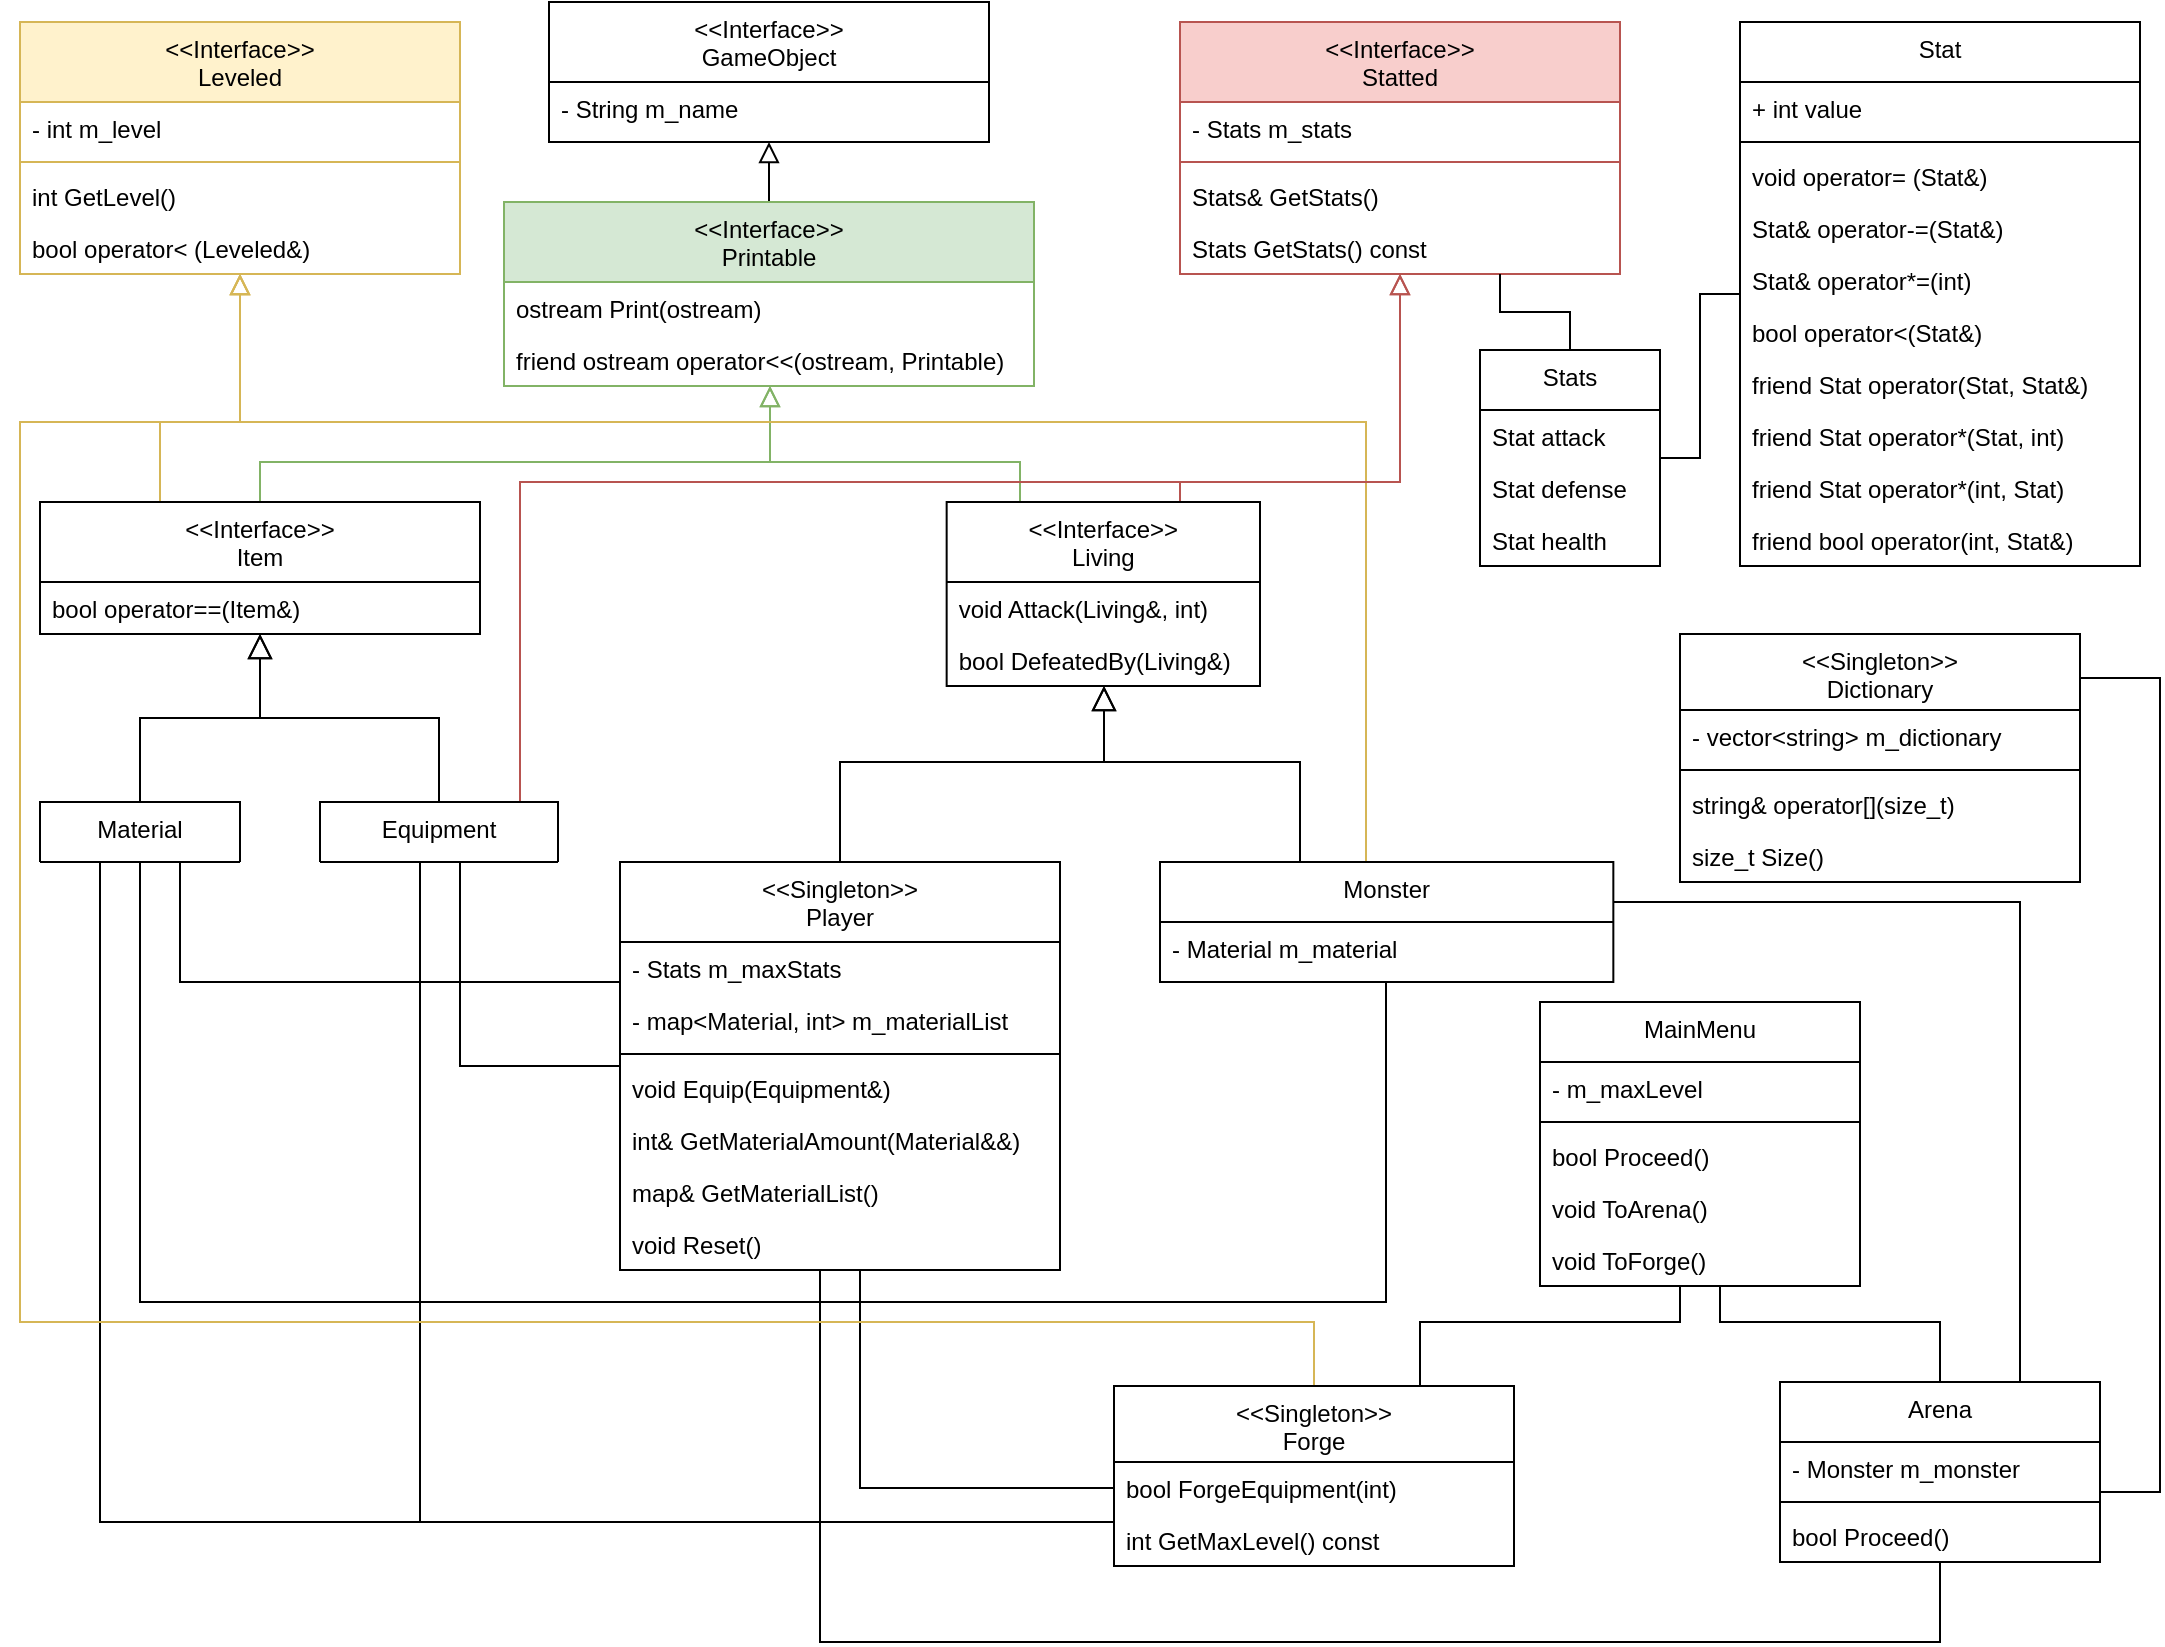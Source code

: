 <mxfile version="13.11.0" type="device"><diagram id="C5RBs43oDa-KdzZeNtuy" name="Page-1"><mxGraphModel dx="1577" dy="1080" grid="1" gridSize="10" guides="1" tooltips="1" connect="1" arrows="1" fold="1" page="1" pageScale="1" pageWidth="1100" pageHeight="850" math="0" shadow="0"><root><mxCell id="WIyWlLk6GJQsqaUBKTNV-0"/><mxCell id="WIyWlLk6GJQsqaUBKTNV-1" parent="WIyWlLk6GJQsqaUBKTNV-0"/><mxCell id="0-HD-9jsTDY50Np6GNXh-8" style="edgeStyle=orthogonalEdgeStyle;rounded=0;orthogonalLoop=1;jettySize=auto;html=1;endArrow=block;endFill=0;endSize=8;fillColor=#d5e8d4;strokeColor=#82b366;" edge="1" parent="WIyWlLk6GJQsqaUBKTNV-1" source="nMBfdWceiO62QXphxKXS-25" target="0-HD-9jsTDY50Np6GNXh-0"><mxGeometry relative="1" as="geometry"><Array as="points"><mxPoint x="510" y="240"/><mxPoint x="385" y="240"/></Array></mxGeometry></mxCell><mxCell id="0-HD-9jsTDY50Np6GNXh-30" style="edgeStyle=orthogonalEdgeStyle;rounded=0;orthogonalLoop=1;jettySize=auto;html=1;endArrow=block;endFill=0;endSize=8;fillColor=#f8cecc;strokeColor=#b85450;" edge="1" parent="WIyWlLk6GJQsqaUBKTNV-1" source="nMBfdWceiO62QXphxKXS-25" target="0-HD-9jsTDY50Np6GNXh-25"><mxGeometry relative="1" as="geometry"><Array as="points"><mxPoint x="590" y="250"/><mxPoint x="700" y="250"/></Array></mxGeometry></mxCell><mxCell id="nMBfdWceiO62QXphxKXS-25" value="&lt;&lt;Interface&gt;&gt;&#xa;Living" style="swimlane;fontStyle=0;align=center;verticalAlign=top;childLayout=stackLayout;horizontal=1;startSize=40;horizontalStack=0;resizeParent=1;resizeLast=0;collapsible=1;marginBottom=0;rounded=0;shadow=0;strokeWidth=1;" parent="WIyWlLk6GJQsqaUBKTNV-1" vertex="1"><mxGeometry x="473.33" y="260" width="156.67" height="92" as="geometry"><mxRectangle x="550" y="140" width="160" height="26" as="alternateBounds"/></mxGeometry></mxCell><mxCell id="nMBfdWceiO62QXphxKXS-31" value="void Attack(Living&amp;, int)" style="text;align=left;verticalAlign=top;spacingLeft=4;spacingRight=4;overflow=hidden;rotatable=0;points=[[0,0.5],[1,0.5]];portConstraint=eastwest;" parent="nMBfdWceiO62QXphxKXS-25" vertex="1"><mxGeometry y="40" width="156.67" height="26" as="geometry"/></mxCell><mxCell id="nMBfdWceiO62QXphxKXS-32" value="bool DefeatedBy(Living&amp;)" style="text;align=left;verticalAlign=top;spacingLeft=4;spacingRight=4;overflow=hidden;rotatable=0;points=[[0,0.5],[1,0.5]];portConstraint=eastwest;" parent="nMBfdWceiO62QXphxKXS-25" vertex="1"><mxGeometry y="66" width="156.67" height="26" as="geometry"/></mxCell><mxCell id="nMBfdWceiO62QXphxKXS-90" style="edgeStyle=orthogonalEdgeStyle;rounded=0;jumpSize=10;orthogonalLoop=1;jettySize=auto;html=1;startSize=10;endArrow=block;endFill=0;endSize=10;exitX=0.5;exitY=0;exitDx=0;exitDy=0;" parent="WIyWlLk6GJQsqaUBKTNV-1" source="nMBfdWceiO62QXphxKXS-66" target="nMBfdWceiO62QXphxKXS-25" edge="1"><mxGeometry relative="1" as="geometry"><Array as="points"><mxPoint x="420" y="390"/><mxPoint x="552" y="390"/></Array></mxGeometry></mxCell><mxCell id="0-HD-9jsTDY50Np6GNXh-46" style="edgeStyle=orthogonalEdgeStyle;rounded=0;orthogonalLoop=1;jettySize=auto;html=1;entryX=0;entryY=0.5;entryDx=0;entryDy=0;endArrow=none;endFill=0;endSize=8;" edge="1" parent="WIyWlLk6GJQsqaUBKTNV-1" source="nMBfdWceiO62QXphxKXS-66" target="nMBfdWceiO62QXphxKXS-142"><mxGeometry relative="1" as="geometry"><Array as="points"><mxPoint x="430" y="753"/></Array></mxGeometry></mxCell><mxCell id="0-HD-9jsTDY50Np6GNXh-47" style="edgeStyle=orthogonalEdgeStyle;rounded=0;orthogonalLoop=1;jettySize=auto;html=1;endArrow=none;endFill=0;endSize=8;" edge="1" parent="WIyWlLk6GJQsqaUBKTNV-1" source="nMBfdWceiO62QXphxKXS-66" target="nMBfdWceiO62QXphxKXS-127"><mxGeometry relative="1" as="geometry"><Array as="points"><mxPoint x="410" y="830"/><mxPoint x="970" y="830"/></Array></mxGeometry></mxCell><mxCell id="nMBfdWceiO62QXphxKXS-66" value="&lt;&lt;Singleton&gt;&gt;&#xa;Player" style="swimlane;fontStyle=0;align=center;verticalAlign=top;childLayout=stackLayout;horizontal=1;startSize=40;horizontalStack=0;resizeParent=1;resizeLast=0;collapsible=1;marginBottom=0;rounded=0;shadow=0;strokeWidth=1;" parent="WIyWlLk6GJQsqaUBKTNV-1" vertex="1"><mxGeometry x="310" y="440" width="220" height="204" as="geometry"><mxRectangle x="550" y="140" width="160" height="26" as="alternateBounds"/></mxGeometry></mxCell><mxCell id="nMBfdWceiO62QXphxKXS-67" value="- Stats m_maxStats" style="text;align=left;verticalAlign=top;spacingLeft=4;spacingRight=4;overflow=hidden;rotatable=0;points=[[0,0.5],[1,0.5]];portConstraint=eastwest;" parent="nMBfdWceiO62QXphxKXS-66" vertex="1"><mxGeometry y="40" width="220" height="26" as="geometry"/></mxCell><mxCell id="nMBfdWceiO62QXphxKXS-93" value="- map&lt;Material, int&gt; m_materialList" style="text;align=left;verticalAlign=top;spacingLeft=4;spacingRight=4;overflow=hidden;rotatable=0;points=[[0,0.5],[1,0.5]];portConstraint=eastwest;" parent="nMBfdWceiO62QXphxKXS-66" vertex="1"><mxGeometry y="66" width="220" height="26" as="geometry"/></mxCell><mxCell id="nMBfdWceiO62QXphxKXS-147" value="" style="line;html=1;strokeWidth=1;align=left;verticalAlign=middle;spacingTop=-1;spacingLeft=3;spacingRight=3;rotatable=0;labelPosition=right;points=[];portConstraint=eastwest;" parent="nMBfdWceiO62QXphxKXS-66" vertex="1"><mxGeometry y="92" width="220" height="8" as="geometry"/></mxCell><mxCell id="0-HD-9jsTDY50Np6GNXh-19" value="void Equip(Equipment&amp;)" style="text;align=left;verticalAlign=top;spacingLeft=4;spacingRight=4;overflow=hidden;rotatable=0;points=[[0,0.5],[1,0.5]];portConstraint=eastwest;" vertex="1" parent="nMBfdWceiO62QXphxKXS-66"><mxGeometry y="100" width="220" height="26" as="geometry"/></mxCell><mxCell id="nMBfdWceiO62QXphxKXS-146" value="int&amp; GetMaterialAmount(Material&amp;&amp;)" style="text;align=left;verticalAlign=top;spacingLeft=4;spacingRight=4;overflow=hidden;rotatable=0;points=[[0,0.5],[1,0.5]];portConstraint=eastwest;" parent="nMBfdWceiO62QXphxKXS-66" vertex="1"><mxGeometry y="126" width="220" height="26" as="geometry"/></mxCell><mxCell id="0-HD-9jsTDY50Np6GNXh-20" value="map&amp; GetMaterialList()" style="text;align=left;verticalAlign=top;spacingLeft=4;spacingRight=4;overflow=hidden;rotatable=0;points=[[0,0.5],[1,0.5]];portConstraint=eastwest;" vertex="1" parent="nMBfdWceiO62QXphxKXS-66"><mxGeometry y="152" width="220" height="26" as="geometry"/></mxCell><mxCell id="0-HD-9jsTDY50Np6GNXh-21" value="void Reset()" style="text;align=left;verticalAlign=top;spacingLeft=4;spacingRight=4;overflow=hidden;rotatable=0;points=[[0,0.5],[1,0.5]];portConstraint=eastwest;" vertex="1" parent="nMBfdWceiO62QXphxKXS-66"><mxGeometry y="178" width="220" height="26" as="geometry"/></mxCell><mxCell id="0-HD-9jsTDY50Np6GNXh-7" style="edgeStyle=orthogonalEdgeStyle;rounded=0;orthogonalLoop=1;jettySize=auto;html=1;endArrow=block;endFill=0;endSize=8;fillColor=#d5e8d4;strokeColor=#82b366;" edge="1" parent="WIyWlLk6GJQsqaUBKTNV-1" source="nMBfdWceiO62QXphxKXS-79" target="0-HD-9jsTDY50Np6GNXh-0"><mxGeometry relative="1" as="geometry"><Array as="points"><mxPoint x="130" y="240"/><mxPoint x="385" y="240"/></Array></mxGeometry></mxCell><mxCell id="0-HD-9jsTDY50Np6GNXh-23" style="edgeStyle=orthogonalEdgeStyle;rounded=0;orthogonalLoop=1;jettySize=auto;html=1;endArrow=block;endFill=0;endSize=8;fillColor=#fff2cc;strokeColor=#d6b656;" edge="1" parent="WIyWlLk6GJQsqaUBKTNV-1" source="nMBfdWceiO62QXphxKXS-79" target="0-HD-9jsTDY50Np6GNXh-11"><mxGeometry relative="1" as="geometry"><Array as="points"><mxPoint x="80" y="220"/><mxPoint x="120" y="220"/></Array></mxGeometry></mxCell><mxCell id="nMBfdWceiO62QXphxKXS-79" value="&lt;&lt;Interface&gt;&gt;&#xa;Item" style="swimlane;fontStyle=0;align=center;verticalAlign=top;childLayout=stackLayout;horizontal=1;startSize=40;horizontalStack=0;resizeParent=1;resizeLast=0;collapsible=1;marginBottom=0;rounded=0;shadow=0;strokeWidth=1;" parent="WIyWlLk6GJQsqaUBKTNV-1" vertex="1"><mxGeometry x="20" y="260" width="220" height="66" as="geometry"><mxRectangle x="550" y="140" width="160" height="26" as="alternateBounds"/></mxGeometry></mxCell><mxCell id="0-HD-9jsTDY50Np6GNXh-24" value="bool operator==(Item&amp;)" style="text;align=left;verticalAlign=top;spacingLeft=4;spacingRight=4;overflow=hidden;rotatable=0;points=[[0,0.5],[1,0.5]];portConstraint=eastwest;" vertex="1" parent="nMBfdWceiO62QXphxKXS-79"><mxGeometry y="40" width="220" height="26" as="geometry"/></mxCell><mxCell id="nMBfdWceiO62QXphxKXS-89" style="edgeStyle=orthogonalEdgeStyle;rounded=0;jumpSize=10;orthogonalLoop=1;jettySize=auto;html=1;startSize=10;endArrow=block;endFill=0;endSize=10;" parent="WIyWlLk6GJQsqaUBKTNV-1" source="nMBfdWceiO62QXphxKXS-85" target="nMBfdWceiO62QXphxKXS-25" edge="1"><mxGeometry relative="1" as="geometry"><Array as="points"><mxPoint x="650" y="390"/><mxPoint x="552" y="390"/></Array></mxGeometry></mxCell><mxCell id="0-HD-9jsTDY50Np6GNXh-22" style="edgeStyle=orthogonalEdgeStyle;rounded=0;orthogonalLoop=1;jettySize=auto;html=1;endArrow=block;endFill=0;endSize=8;fillColor=#fff2cc;strokeColor=#d6b656;" edge="1" parent="WIyWlLk6GJQsqaUBKTNV-1" source="nMBfdWceiO62QXphxKXS-85" target="0-HD-9jsTDY50Np6GNXh-11"><mxGeometry relative="1" as="geometry"><Array as="points"><mxPoint x="683" y="220"/><mxPoint x="120" y="220"/></Array></mxGeometry></mxCell><mxCell id="0-HD-9jsTDY50Np6GNXh-48" style="edgeStyle=orthogonalEdgeStyle;rounded=0;orthogonalLoop=1;jettySize=auto;html=1;endArrow=none;endFill=0;endSize=8;" edge="1" parent="WIyWlLk6GJQsqaUBKTNV-1" source="nMBfdWceiO62QXphxKXS-85" target="nMBfdWceiO62QXphxKXS-127"><mxGeometry relative="1" as="geometry"><Array as="points"><mxPoint x="1010" y="460"/></Array></mxGeometry></mxCell><mxCell id="nMBfdWceiO62QXphxKXS-85" value="Monster" style="swimlane;fontStyle=0;align=center;verticalAlign=top;childLayout=stackLayout;horizontal=1;startSize=30;horizontalStack=0;resizeParent=1;resizeLast=0;collapsible=1;marginBottom=0;rounded=0;shadow=0;strokeWidth=1;" parent="WIyWlLk6GJQsqaUBKTNV-1" vertex="1"><mxGeometry x="580" y="440" width="226.67" height="60" as="geometry"><mxRectangle x="550" y="140" width="160" height="26" as="alternateBounds"/></mxGeometry></mxCell><mxCell id="nMBfdWceiO62QXphxKXS-87" value="- Material m_material" style="text;align=left;verticalAlign=top;spacingLeft=4;spacingRight=4;overflow=hidden;rotatable=0;points=[[0,0.5],[1,0.5]];portConstraint=eastwest;" parent="nMBfdWceiO62QXphxKXS-85" vertex="1"><mxGeometry y="30" width="226.67" height="26" as="geometry"/></mxCell><mxCell id="nMBfdWceiO62QXphxKXS-94" value="&lt;&lt;Interface&gt;&gt;&#xa;GameObject" style="swimlane;fontStyle=0;align=center;verticalAlign=top;childLayout=stackLayout;horizontal=1;startSize=40;horizontalStack=0;resizeParent=1;resizeLast=0;collapsible=1;marginBottom=0;rounded=0;shadow=0;strokeWidth=1;" parent="WIyWlLk6GJQsqaUBKTNV-1" vertex="1"><mxGeometry x="274.5" y="10" width="220" height="70" as="geometry"><mxRectangle x="550" y="140" width="160" height="26" as="alternateBounds"/></mxGeometry></mxCell><mxCell id="nMBfdWceiO62QXphxKXS-95" value="- String m_name" style="text;align=left;verticalAlign=top;spacingLeft=4;spacingRight=4;overflow=hidden;rotatable=0;points=[[0,0.5],[1,0.5]];portConstraint=eastwest;" parent="nMBfdWceiO62QXphxKXS-94" vertex="1"><mxGeometry y="40" width="220" height="26" as="geometry"/></mxCell><mxCell id="nMBfdWceiO62QXphxKXS-105" style="edgeStyle=orthogonalEdgeStyle;rounded=0;jumpSize=10;orthogonalLoop=1;jettySize=auto;html=1;startSize=10;endArrow=block;endFill=0;endSize=10;exitX=0.5;exitY=0;exitDx=0;exitDy=0;" parent="WIyWlLk6GJQsqaUBKTNV-1" source="nMBfdWceiO62QXphxKXS-99" target="nMBfdWceiO62QXphxKXS-79" edge="1"><mxGeometry relative="1" as="geometry"><mxPoint x="40" y="330" as="sourcePoint"/></mxGeometry></mxCell><mxCell id="0-HD-9jsTDY50Np6GNXh-50" style="edgeStyle=orthogonalEdgeStyle;rounded=0;orthogonalLoop=1;jettySize=auto;html=1;endArrow=none;endFill=0;endSize=8;" edge="1" parent="WIyWlLk6GJQsqaUBKTNV-1" source="nMBfdWceiO62QXphxKXS-99" target="nMBfdWceiO62QXphxKXS-141"><mxGeometry relative="1" as="geometry"><Array as="points"><mxPoint x="50" y="770"/></Array></mxGeometry></mxCell><mxCell id="0-HD-9jsTDY50Np6GNXh-52" style="edgeStyle=orthogonalEdgeStyle;rounded=0;orthogonalLoop=1;jettySize=auto;html=1;endArrow=none;endFill=0;endSize=8;" edge="1" parent="WIyWlLk6GJQsqaUBKTNV-1" source="nMBfdWceiO62QXphxKXS-99" target="nMBfdWceiO62QXphxKXS-66"><mxGeometry relative="1" as="geometry"><Array as="points"><mxPoint x="90" y="500"/></Array></mxGeometry></mxCell><mxCell id="0-HD-9jsTDY50Np6GNXh-53" style="edgeStyle=orthogonalEdgeStyle;rounded=0;orthogonalLoop=1;jettySize=auto;html=1;endArrow=none;endFill=0;endSize=8;" edge="1" parent="WIyWlLk6GJQsqaUBKTNV-1" source="nMBfdWceiO62QXphxKXS-99" target="nMBfdWceiO62QXphxKXS-85"><mxGeometry relative="1" as="geometry"><Array as="points"><mxPoint x="70" y="660"/><mxPoint x="693" y="660"/></Array></mxGeometry></mxCell><mxCell id="nMBfdWceiO62QXphxKXS-99" value="Material" style="swimlane;fontStyle=0;align=center;verticalAlign=top;childLayout=stackLayout;horizontal=1;startSize=40;horizontalStack=0;resizeParent=1;resizeLast=0;collapsible=1;marginBottom=0;rounded=0;shadow=0;strokeWidth=1;" parent="WIyWlLk6GJQsqaUBKTNV-1" vertex="1"><mxGeometry x="20" y="410" width="100" height="30" as="geometry"><mxRectangle x="550" y="140" width="160" height="26" as="alternateBounds"/></mxGeometry></mxCell><mxCell id="nMBfdWceiO62QXphxKXS-112" style="edgeStyle=orthogonalEdgeStyle;rounded=0;jumpSize=10;orthogonalLoop=1;jettySize=auto;html=1;startSize=10;endArrow=block;endFill=0;endSize=10;exitX=0.5;exitY=0;exitDx=0;exitDy=0;" parent="WIyWlLk6GJQsqaUBKTNV-1" source="nMBfdWceiO62QXphxKXS-106" target="nMBfdWceiO62QXphxKXS-79" edge="1"><mxGeometry relative="1" as="geometry"><mxPoint x="199" y="330" as="sourcePoint"/></mxGeometry></mxCell><mxCell id="0-HD-9jsTDY50Np6GNXh-31" style="edgeStyle=orthogonalEdgeStyle;rounded=0;orthogonalLoop=1;jettySize=auto;html=1;endArrow=block;endFill=0;endSize=8;fillColor=#f8cecc;strokeColor=#b85450;" edge="1" parent="WIyWlLk6GJQsqaUBKTNV-1" source="nMBfdWceiO62QXphxKXS-106" target="0-HD-9jsTDY50Np6GNXh-25"><mxGeometry relative="1" as="geometry"><Array as="points"><mxPoint x="260" y="250"/><mxPoint x="700" y="250"/></Array></mxGeometry></mxCell><mxCell id="0-HD-9jsTDY50Np6GNXh-49" style="edgeStyle=orthogonalEdgeStyle;rounded=0;orthogonalLoop=1;jettySize=auto;html=1;endArrow=none;endFill=0;endSize=8;" edge="1" parent="WIyWlLk6GJQsqaUBKTNV-1" source="nMBfdWceiO62QXphxKXS-106" target="nMBfdWceiO62QXphxKXS-141"><mxGeometry relative="1" as="geometry"><Array as="points"><mxPoint x="210" y="770"/></Array></mxGeometry></mxCell><mxCell id="0-HD-9jsTDY50Np6GNXh-51" style="edgeStyle=orthogonalEdgeStyle;rounded=0;orthogonalLoop=1;jettySize=auto;html=1;endArrow=none;endFill=0;endSize=8;" edge="1" parent="WIyWlLk6GJQsqaUBKTNV-1" source="nMBfdWceiO62QXphxKXS-106" target="nMBfdWceiO62QXphxKXS-66"><mxGeometry relative="1" as="geometry"><Array as="points"><mxPoint x="230" y="542"/></Array></mxGeometry></mxCell><mxCell id="nMBfdWceiO62QXphxKXS-106" value="Equipment" style="swimlane;fontStyle=0;align=center;verticalAlign=top;childLayout=stackLayout;horizontal=1;startSize=40;horizontalStack=0;resizeParent=1;resizeLast=0;collapsible=1;marginBottom=0;rounded=0;shadow=0;strokeWidth=1;" parent="WIyWlLk6GJQsqaUBKTNV-1" vertex="1"><mxGeometry x="160" y="410" width="119" height="30" as="geometry"><mxRectangle x="550" y="140" width="160" height="26" as="alternateBounds"/></mxGeometry></mxCell><mxCell id="0-HD-9jsTDY50Np6GNXh-44" style="edgeStyle=orthogonalEdgeStyle;rounded=0;orthogonalLoop=1;jettySize=auto;html=1;endArrow=none;endFill=0;endSize=8;" edge="1" parent="WIyWlLk6GJQsqaUBKTNV-1" source="nMBfdWceiO62QXphxKXS-135" target="nMBfdWceiO62QXphxKXS-127"><mxGeometry relative="1" as="geometry"><Array as="points"><mxPoint x="860" y="670"/><mxPoint x="970" y="670"/></Array></mxGeometry></mxCell><mxCell id="0-HD-9jsTDY50Np6GNXh-45" style="edgeStyle=orthogonalEdgeStyle;rounded=0;orthogonalLoop=1;jettySize=auto;html=1;endArrow=none;endFill=0;endSize=8;" edge="1" parent="WIyWlLk6GJQsqaUBKTNV-1" source="nMBfdWceiO62QXphxKXS-135" target="nMBfdWceiO62QXphxKXS-141"><mxGeometry relative="1" as="geometry"><Array as="points"><mxPoint x="840" y="670"/><mxPoint x="710" y="670"/></Array></mxGeometry></mxCell><mxCell id="nMBfdWceiO62QXphxKXS-135" value="MainMenu" style="swimlane;fontStyle=0;align=center;verticalAlign=top;childLayout=stackLayout;horizontal=1;startSize=30;horizontalStack=0;resizeParent=1;resizeLast=0;collapsible=1;marginBottom=0;rounded=0;shadow=0;strokeWidth=1;" parent="WIyWlLk6GJQsqaUBKTNV-1" vertex="1"><mxGeometry x="770" y="510" width="160" height="142" as="geometry"><mxRectangle x="550" y="140" width="160" height="26" as="alternateBounds"/></mxGeometry></mxCell><mxCell id="nMBfdWceiO62QXphxKXS-137" value="- m_maxLevel" style="text;align=left;verticalAlign=top;spacingLeft=4;spacingRight=4;overflow=hidden;rotatable=0;points=[[0,0.5],[1,0.5]];portConstraint=eastwest;" parent="nMBfdWceiO62QXphxKXS-135" vertex="1"><mxGeometry y="30" width="160" height="26" as="geometry"/></mxCell><mxCell id="0-HD-9jsTDY50Np6GNXh-32" value="" style="line;html=1;strokeWidth=1;align=left;verticalAlign=middle;spacingTop=-1;spacingLeft=3;spacingRight=3;rotatable=0;labelPosition=right;points=[];portConstraint=eastwest;" vertex="1" parent="nMBfdWceiO62QXphxKXS-135"><mxGeometry y="56" width="160" height="8" as="geometry"/></mxCell><mxCell id="nMBfdWceiO62QXphxKXS-149" value="bool Proceed()" style="text;align=left;verticalAlign=top;spacingLeft=4;spacingRight=4;overflow=hidden;rotatable=0;points=[[0,0.5],[1,0.5]];portConstraint=eastwest;" parent="nMBfdWceiO62QXphxKXS-135" vertex="1"><mxGeometry y="64" width="160" height="26" as="geometry"/></mxCell><mxCell id="0-HD-9jsTDY50Np6GNXh-33" value="void ToArena()" style="text;align=left;verticalAlign=top;spacingLeft=4;spacingRight=4;overflow=hidden;rotatable=0;points=[[0,0.5],[1,0.5]];portConstraint=eastwest;" vertex="1" parent="nMBfdWceiO62QXphxKXS-135"><mxGeometry y="90" width="160" height="26" as="geometry"/></mxCell><mxCell id="0-HD-9jsTDY50Np6GNXh-34" value="void ToForge()" style="text;align=left;verticalAlign=top;spacingLeft=4;spacingRight=4;overflow=hidden;rotatable=0;points=[[0,0.5],[1,0.5]];portConstraint=eastwest;" vertex="1" parent="nMBfdWceiO62QXphxKXS-135"><mxGeometry y="116" width="160" height="26" as="geometry"/></mxCell><mxCell id="0-HD-9jsTDY50Np6GNXh-37" style="edgeStyle=orthogonalEdgeStyle;rounded=0;orthogonalLoop=1;jettySize=auto;html=1;endArrow=block;endFill=0;endSize=8;fillColor=#fff2cc;strokeColor=#d6b656;" edge="1" parent="WIyWlLk6GJQsqaUBKTNV-1" source="nMBfdWceiO62QXphxKXS-141" target="0-HD-9jsTDY50Np6GNXh-15"><mxGeometry relative="1" as="geometry"><mxPoint x="90" y="200" as="targetPoint"/><Array as="points"><mxPoint x="657" y="670"/><mxPoint x="10" y="670"/><mxPoint x="10" y="220"/><mxPoint x="120" y="220"/></Array></mxGeometry></mxCell><mxCell id="nMBfdWceiO62QXphxKXS-141" value="&lt;&lt;Singleton&gt;&gt;&#xa;Forge" style="swimlane;fontStyle=0;align=center;verticalAlign=top;childLayout=stackLayout;horizontal=1;startSize=38;horizontalStack=0;resizeParent=1;resizeLast=0;collapsible=1;marginBottom=0;rounded=0;shadow=0;strokeWidth=1;" parent="WIyWlLk6GJQsqaUBKTNV-1" vertex="1"><mxGeometry x="557" y="702" width="200" height="90" as="geometry"><mxRectangle x="550" y="140" width="160" height="26" as="alternateBounds"/></mxGeometry></mxCell><mxCell id="nMBfdWceiO62QXphxKXS-142" value="bool ForgeEquipment(int)" style="text;align=left;verticalAlign=top;spacingLeft=4;spacingRight=4;overflow=hidden;rotatable=0;points=[[0,0.5],[1,0.5]];portConstraint=eastwest;" parent="nMBfdWceiO62QXphxKXS-141" vertex="1"><mxGeometry y="38" width="200" height="26" as="geometry"/></mxCell><mxCell id="nMBfdWceiO62QXphxKXS-143" value="int GetMaxLevel() const" style="text;align=left;verticalAlign=top;spacingLeft=4;spacingRight=4;overflow=hidden;rotatable=0;points=[[0,0.5],[1,0.5]];portConstraint=eastwest;" parent="nMBfdWceiO62QXphxKXS-141" vertex="1"><mxGeometry y="64" width="200" height="26" as="geometry"/></mxCell><mxCell id="nMBfdWceiO62QXphxKXS-127" value="Arena" style="swimlane;fontStyle=0;align=center;verticalAlign=top;childLayout=stackLayout;horizontal=1;startSize=30;horizontalStack=0;resizeParent=1;resizeLast=0;collapsible=1;marginBottom=0;rounded=0;shadow=0;strokeWidth=1;" parent="WIyWlLk6GJQsqaUBKTNV-1" vertex="1"><mxGeometry x="890" y="700" width="160" height="90" as="geometry"><mxRectangle x="550" y="140" width="160" height="26" as="alternateBounds"/></mxGeometry></mxCell><mxCell id="nMBfdWceiO62QXphxKXS-128" value="- Monster m_monster" style="text;align=left;verticalAlign=top;spacingLeft=4;spacingRight=4;overflow=hidden;rotatable=0;points=[[0,0.5],[1,0.5]];portConstraint=eastwest;" parent="nMBfdWceiO62QXphxKXS-127" vertex="1"><mxGeometry y="30" width="160" height="26" as="geometry"/></mxCell><mxCell id="0-HD-9jsTDY50Np6GNXh-35" value="" style="line;html=1;strokeWidth=1;align=left;verticalAlign=middle;spacingTop=-1;spacingLeft=3;spacingRight=3;rotatable=0;labelPosition=right;points=[];portConstraint=eastwest;" vertex="1" parent="nMBfdWceiO62QXphxKXS-127"><mxGeometry y="56" width="160" height="8" as="geometry"/></mxCell><mxCell id="0-HD-9jsTDY50Np6GNXh-36" value="bool Proceed()" style="text;align=left;verticalAlign=top;spacingLeft=4;spacingRight=4;overflow=hidden;rotatable=0;points=[[0,0.5],[1,0.5]];portConstraint=eastwest;" vertex="1" parent="nMBfdWceiO62QXphxKXS-127"><mxGeometry y="64" width="160" height="26" as="geometry"/></mxCell><mxCell id="0-HD-9jsTDY50Np6GNXh-18" style="edgeStyle=orthogonalEdgeStyle;rounded=0;orthogonalLoop=1;jettySize=auto;html=1;endArrow=block;endFill=0;endSize=8;" edge="1" parent="WIyWlLk6GJQsqaUBKTNV-1" source="0-HD-9jsTDY50Np6GNXh-0" target="nMBfdWceiO62QXphxKXS-94"><mxGeometry relative="1" as="geometry"/></mxCell><mxCell id="0-HD-9jsTDY50Np6GNXh-0" value="&lt;&lt;Interface&gt;&gt;&#xa;Printable" style="swimlane;fontStyle=0;align=center;verticalAlign=top;childLayout=stackLayout;horizontal=1;startSize=40;horizontalStack=0;resizeParent=1;resizeLast=0;collapsible=1;marginBottom=0;rounded=0;shadow=0;strokeWidth=1;fillColor=#d5e8d4;strokeColor=#82b366;" vertex="1" parent="WIyWlLk6GJQsqaUBKTNV-1"><mxGeometry x="252" y="110" width="265" height="92" as="geometry"><mxRectangle x="550" y="140" width="160" height="26" as="alternateBounds"/></mxGeometry></mxCell><mxCell id="0-HD-9jsTDY50Np6GNXh-1" value="ostream Print(ostream)" style="text;align=left;verticalAlign=top;spacingLeft=4;spacingRight=4;overflow=hidden;rotatable=0;points=[[0,0.5],[1,0.5]];portConstraint=eastwest;" vertex="1" parent="0-HD-9jsTDY50Np6GNXh-0"><mxGeometry y="40" width="265" height="26" as="geometry"/></mxCell><mxCell id="0-HD-9jsTDY50Np6GNXh-6" value="friend ostream operator&lt;&lt;(ostream, Printable)" style="text;align=left;verticalAlign=top;spacingLeft=4;spacingRight=4;overflow=hidden;rotatable=0;points=[[0,0.5],[1,0.5]];portConstraint=eastwest;" vertex="1" parent="0-HD-9jsTDY50Np6GNXh-0"><mxGeometry y="66" width="265" height="26" as="geometry"/></mxCell><mxCell id="0-HD-9jsTDY50Np6GNXh-11" value="&lt;&lt;Interface&gt;&gt;&#xa;Leveled" style="swimlane;fontStyle=0;align=center;verticalAlign=top;childLayout=stackLayout;horizontal=1;startSize=40;horizontalStack=0;resizeParent=1;resizeLast=0;collapsible=1;marginBottom=0;rounded=0;shadow=0;strokeWidth=1;fillColor=#fff2cc;strokeColor=#d6b656;" vertex="1" parent="WIyWlLk6GJQsqaUBKTNV-1"><mxGeometry x="10" y="20" width="220" height="126" as="geometry"><mxRectangle x="550" y="140" width="160" height="26" as="alternateBounds"/></mxGeometry></mxCell><mxCell id="0-HD-9jsTDY50Np6GNXh-12" value="- int m_level" style="text;align=left;verticalAlign=top;spacingLeft=4;spacingRight=4;overflow=hidden;rotatable=0;points=[[0,0.5],[1,0.5]];portConstraint=eastwest;" vertex="1" parent="0-HD-9jsTDY50Np6GNXh-11"><mxGeometry y="40" width="220" height="26" as="geometry"/></mxCell><mxCell id="0-HD-9jsTDY50Np6GNXh-13" value="" style="line;html=1;strokeWidth=1;align=left;verticalAlign=middle;spacingTop=-1;spacingLeft=3;spacingRight=3;rotatable=0;labelPosition=right;points=[];portConstraint=eastwest;fillColor=#fff2cc;strokeColor=#d6b656;" vertex="1" parent="0-HD-9jsTDY50Np6GNXh-11"><mxGeometry y="66" width="220" height="8" as="geometry"/></mxCell><mxCell id="0-HD-9jsTDY50Np6GNXh-14" value="int GetLevel()" style="text;align=left;verticalAlign=top;spacingLeft=4;spacingRight=4;overflow=hidden;rotatable=0;points=[[0,0.5],[1,0.5]];portConstraint=eastwest;" vertex="1" parent="0-HD-9jsTDY50Np6GNXh-11"><mxGeometry y="74" width="220" height="26" as="geometry"/></mxCell><mxCell id="0-HD-9jsTDY50Np6GNXh-15" value="bool operator&lt; (Leveled&amp;)" style="text;align=left;verticalAlign=top;spacingLeft=4;spacingRight=4;overflow=hidden;rotatable=0;points=[[0,0.5],[1,0.5]];portConstraint=eastwest;" vertex="1" parent="0-HD-9jsTDY50Np6GNXh-11"><mxGeometry y="100" width="220" height="26" as="geometry"/></mxCell><mxCell id="0-HD-9jsTDY50Np6GNXh-25" value="&lt;&lt;Interface&gt;&gt;&#xa;Statted" style="swimlane;fontStyle=0;align=center;verticalAlign=top;childLayout=stackLayout;horizontal=1;startSize=40;horizontalStack=0;resizeParent=1;resizeLast=0;collapsible=1;marginBottom=0;rounded=0;shadow=0;strokeWidth=1;fillColor=#f8cecc;strokeColor=#b85450;" vertex="1" parent="WIyWlLk6GJQsqaUBKTNV-1"><mxGeometry x="590" y="20" width="220" height="126" as="geometry"><mxRectangle x="550" y="140" width="160" height="26" as="alternateBounds"/></mxGeometry></mxCell><mxCell id="0-HD-9jsTDY50Np6GNXh-26" value="- Stats m_stats" style="text;align=left;verticalAlign=top;spacingLeft=4;spacingRight=4;overflow=hidden;rotatable=0;points=[[0,0.5],[1,0.5]];portConstraint=eastwest;" vertex="1" parent="0-HD-9jsTDY50Np6GNXh-25"><mxGeometry y="40" width="220" height="26" as="geometry"/></mxCell><mxCell id="0-HD-9jsTDY50Np6GNXh-27" value="" style="line;html=1;strokeWidth=1;align=left;verticalAlign=middle;spacingTop=-1;spacingLeft=3;spacingRight=3;rotatable=0;labelPosition=right;points=[];portConstraint=eastwest;fillColor=#f8cecc;strokeColor=#b85450;" vertex="1" parent="0-HD-9jsTDY50Np6GNXh-25"><mxGeometry y="66" width="220" height="8" as="geometry"/></mxCell><mxCell id="0-HD-9jsTDY50Np6GNXh-28" value="Stats&amp; GetStats()" style="text;align=left;verticalAlign=top;spacingLeft=4;spacingRight=4;overflow=hidden;rotatable=0;points=[[0,0.5],[1,0.5]];portConstraint=eastwest;" vertex="1" parent="0-HD-9jsTDY50Np6GNXh-25"><mxGeometry y="74" width="220" height="26" as="geometry"/></mxCell><mxCell id="0-HD-9jsTDY50Np6GNXh-29" value="Stats GetStats() const" style="text;align=left;verticalAlign=top;spacingLeft=4;spacingRight=4;overflow=hidden;rotatable=0;points=[[0,0.5],[1,0.5]];portConstraint=eastwest;" vertex="1" parent="0-HD-9jsTDY50Np6GNXh-25"><mxGeometry y="100" width="220" height="26" as="geometry"/></mxCell><mxCell id="0-HD-9jsTDY50Np6GNXh-43" style="edgeStyle=orthogonalEdgeStyle;rounded=0;orthogonalLoop=1;jettySize=auto;html=1;endArrow=none;endFill=0;endSize=8;" edge="1" parent="WIyWlLk6GJQsqaUBKTNV-1" source="0-HD-9jsTDY50Np6GNXh-38" target="nMBfdWceiO62QXphxKXS-127"><mxGeometry relative="1" as="geometry"><Array as="points"><mxPoint x="1080" y="348"/><mxPoint x="1080" y="755"/></Array></mxGeometry></mxCell><mxCell id="0-HD-9jsTDY50Np6GNXh-38" value="&lt;&lt;Singleton&gt;&gt;&#xa;Dictionary" style="swimlane;fontStyle=0;align=center;verticalAlign=top;childLayout=stackLayout;horizontal=1;startSize=38;horizontalStack=0;resizeParent=1;resizeLast=0;collapsible=1;marginBottom=0;rounded=0;shadow=0;strokeWidth=1;" vertex="1" parent="WIyWlLk6GJQsqaUBKTNV-1"><mxGeometry x="840" y="326" width="200" height="124" as="geometry"><mxRectangle x="550" y="140" width="160" height="26" as="alternateBounds"/></mxGeometry></mxCell><mxCell id="0-HD-9jsTDY50Np6GNXh-39" value="- vector&lt;string&gt; m_dictionary" style="text;align=left;verticalAlign=top;spacingLeft=4;spacingRight=4;overflow=hidden;rotatable=0;points=[[0,0.5],[1,0.5]];portConstraint=eastwest;" vertex="1" parent="0-HD-9jsTDY50Np6GNXh-38"><mxGeometry y="38" width="200" height="26" as="geometry"/></mxCell><mxCell id="0-HD-9jsTDY50Np6GNXh-41" value="" style="line;html=1;strokeWidth=1;align=left;verticalAlign=middle;spacingTop=-1;spacingLeft=3;spacingRight=3;rotatable=0;labelPosition=right;points=[];portConstraint=eastwest;" vertex="1" parent="0-HD-9jsTDY50Np6GNXh-38"><mxGeometry y="64" width="200" height="8" as="geometry"/></mxCell><mxCell id="0-HD-9jsTDY50Np6GNXh-42" value="string&amp; operator[](size_t)" style="text;align=left;verticalAlign=top;spacingLeft=4;spacingRight=4;overflow=hidden;rotatable=0;points=[[0,0.5],[1,0.5]];portConstraint=eastwest;" vertex="1" parent="0-HD-9jsTDY50Np6GNXh-38"><mxGeometry y="72" width="200" height="26" as="geometry"/></mxCell><mxCell id="0-HD-9jsTDY50Np6GNXh-40" value="size_t Size()" style="text;align=left;verticalAlign=top;spacingLeft=4;spacingRight=4;overflow=hidden;rotatable=0;points=[[0,0.5],[1,0.5]];portConstraint=eastwest;" vertex="1" parent="0-HD-9jsTDY50Np6GNXh-38"><mxGeometry y="98" width="200" height="26" as="geometry"/></mxCell><mxCell id="0-HD-9jsTDY50Np6GNXh-54" value="Stat" style="swimlane;fontStyle=0;align=center;verticalAlign=top;childLayout=stackLayout;horizontal=1;startSize=30;horizontalStack=0;resizeParent=1;resizeLast=0;collapsible=1;marginBottom=0;rounded=0;shadow=0;strokeWidth=1;" vertex="1" parent="WIyWlLk6GJQsqaUBKTNV-1"><mxGeometry x="870" y="20" width="200" height="272" as="geometry"><mxRectangle x="550" y="140" width="160" height="26" as="alternateBounds"/></mxGeometry></mxCell><mxCell id="0-HD-9jsTDY50Np6GNXh-55" value="+ int value" style="text;align=left;verticalAlign=top;spacingLeft=4;spacingRight=4;overflow=hidden;rotatable=0;points=[[0,0.5],[1,0.5]];portConstraint=eastwest;" vertex="1" parent="0-HD-9jsTDY50Np6GNXh-54"><mxGeometry y="30" width="200" height="26" as="geometry"/></mxCell><mxCell id="0-HD-9jsTDY50Np6GNXh-56" value="" style="line;html=1;strokeWidth=1;align=left;verticalAlign=middle;spacingTop=-1;spacingLeft=3;spacingRight=3;rotatable=0;labelPosition=right;points=[];portConstraint=eastwest;" vertex="1" parent="0-HD-9jsTDY50Np6GNXh-54"><mxGeometry y="56" width="200" height="8" as="geometry"/></mxCell><mxCell id="0-HD-9jsTDY50Np6GNXh-57" value="void operator= (Stat&amp;)" style="text;align=left;verticalAlign=top;spacingLeft=4;spacingRight=4;overflow=hidden;rotatable=0;points=[[0,0.5],[1,0.5]];portConstraint=eastwest;" vertex="1" parent="0-HD-9jsTDY50Np6GNXh-54"><mxGeometry y="64" width="200" height="26" as="geometry"/></mxCell><mxCell id="0-HD-9jsTDY50Np6GNXh-58" value="Stat&amp; operator-=(Stat&amp;)" style="text;align=left;verticalAlign=top;spacingLeft=4;spacingRight=4;overflow=hidden;rotatable=0;points=[[0,0.5],[1,0.5]];portConstraint=eastwest;" vertex="1" parent="0-HD-9jsTDY50Np6GNXh-54"><mxGeometry y="90" width="200" height="26" as="geometry"/></mxCell><mxCell id="0-HD-9jsTDY50Np6GNXh-60" value="Stat&amp; operator*=(int)" style="text;align=left;verticalAlign=top;spacingLeft=4;spacingRight=4;overflow=hidden;rotatable=0;points=[[0,0.5],[1,0.5]];portConstraint=eastwest;" vertex="1" parent="0-HD-9jsTDY50Np6GNXh-54"><mxGeometry y="116" width="200" height="26" as="geometry"/></mxCell><mxCell id="0-HD-9jsTDY50Np6GNXh-61" value="bool operator&lt;(Stat&amp;)" style="text;align=left;verticalAlign=top;spacingLeft=4;spacingRight=4;overflow=hidden;rotatable=0;points=[[0,0.5],[1,0.5]];portConstraint=eastwest;" vertex="1" parent="0-HD-9jsTDY50Np6GNXh-54"><mxGeometry y="142" width="200" height="26" as="geometry"/></mxCell><mxCell id="0-HD-9jsTDY50Np6GNXh-59" value="friend Stat operator(Stat, Stat&amp;)" style="text;align=left;verticalAlign=top;spacingLeft=4;spacingRight=4;overflow=hidden;rotatable=0;points=[[0,0.5],[1,0.5]];portConstraint=eastwest;" vertex="1" parent="0-HD-9jsTDY50Np6GNXh-54"><mxGeometry y="168" width="200" height="26" as="geometry"/></mxCell><mxCell id="0-HD-9jsTDY50Np6GNXh-64" value="friend Stat operator*(Stat, int)" style="text;align=left;verticalAlign=top;spacingLeft=4;spacingRight=4;overflow=hidden;rotatable=0;points=[[0,0.5],[1,0.5]];portConstraint=eastwest;" vertex="1" parent="0-HD-9jsTDY50Np6GNXh-54"><mxGeometry y="194" width="200" height="26" as="geometry"/></mxCell><mxCell id="0-HD-9jsTDY50Np6GNXh-63" value="friend Stat operator*(int, Stat)" style="text;align=left;verticalAlign=top;spacingLeft=4;spacingRight=4;overflow=hidden;rotatable=0;points=[[0,0.5],[1,0.5]];portConstraint=eastwest;" vertex="1" parent="0-HD-9jsTDY50Np6GNXh-54"><mxGeometry y="220" width="200" height="26" as="geometry"/></mxCell><mxCell id="0-HD-9jsTDY50Np6GNXh-62" value="friend bool operator(int, Stat&amp;)" style="text;align=left;verticalAlign=top;spacingLeft=4;spacingRight=4;overflow=hidden;rotatable=0;points=[[0,0.5],[1,0.5]];portConstraint=eastwest;" vertex="1" parent="0-HD-9jsTDY50Np6GNXh-54"><mxGeometry y="246" width="200" height="26" as="geometry"/></mxCell><mxCell id="0-HD-9jsTDY50Np6GNXh-70" style="edgeStyle=orthogonalEdgeStyle;rounded=0;orthogonalLoop=1;jettySize=auto;html=1;endArrow=none;endFill=0;endSize=8;" edge="1" parent="WIyWlLk6GJQsqaUBKTNV-1" source="0-HD-9jsTDY50Np6GNXh-65" target="0-HD-9jsTDY50Np6GNXh-54"><mxGeometry relative="1" as="geometry"/></mxCell><mxCell id="0-HD-9jsTDY50Np6GNXh-71" style="edgeStyle=orthogonalEdgeStyle;rounded=0;orthogonalLoop=1;jettySize=auto;html=1;endArrow=none;endFill=0;endSize=8;" edge="1" parent="WIyWlLk6GJQsqaUBKTNV-1" source="0-HD-9jsTDY50Np6GNXh-65" target="0-HD-9jsTDY50Np6GNXh-25"><mxGeometry relative="1" as="geometry"><Array as="points"><mxPoint x="785" y="165"/><mxPoint x="750" y="165"/></Array></mxGeometry></mxCell><mxCell id="0-HD-9jsTDY50Np6GNXh-65" value="Stats" style="swimlane;fontStyle=0;align=center;verticalAlign=top;childLayout=stackLayout;horizontal=1;startSize=30;horizontalStack=0;resizeParent=1;resizeLast=0;collapsible=1;marginBottom=0;rounded=0;shadow=0;strokeWidth=1;" vertex="1" parent="WIyWlLk6GJQsqaUBKTNV-1"><mxGeometry x="740" y="184" width="90" height="108" as="geometry"><mxRectangle x="550" y="140" width="160" height="26" as="alternateBounds"/></mxGeometry></mxCell><mxCell id="0-HD-9jsTDY50Np6GNXh-66" value="Stat attack" style="text;align=left;verticalAlign=top;spacingLeft=4;spacingRight=4;overflow=hidden;rotatable=0;points=[[0,0.5],[1,0.5]];portConstraint=eastwest;" vertex="1" parent="0-HD-9jsTDY50Np6GNXh-65"><mxGeometry y="30" width="90" height="26" as="geometry"/></mxCell><mxCell id="0-HD-9jsTDY50Np6GNXh-67" value="Stat defense" style="text;align=left;verticalAlign=top;spacingLeft=4;spacingRight=4;overflow=hidden;rotatable=0;points=[[0,0.5],[1,0.5]];portConstraint=eastwest;" vertex="1" parent="0-HD-9jsTDY50Np6GNXh-65"><mxGeometry y="56" width="90" height="26" as="geometry"/></mxCell><mxCell id="0-HD-9jsTDY50Np6GNXh-68" value="Stat health" style="text;align=left;verticalAlign=top;spacingLeft=4;spacingRight=4;overflow=hidden;rotatable=0;points=[[0,0.5],[1,0.5]];portConstraint=eastwest;" vertex="1" parent="0-HD-9jsTDY50Np6GNXh-65"><mxGeometry y="82" width="90" height="26" as="geometry"/></mxCell></root></mxGraphModel></diagram></mxfile>